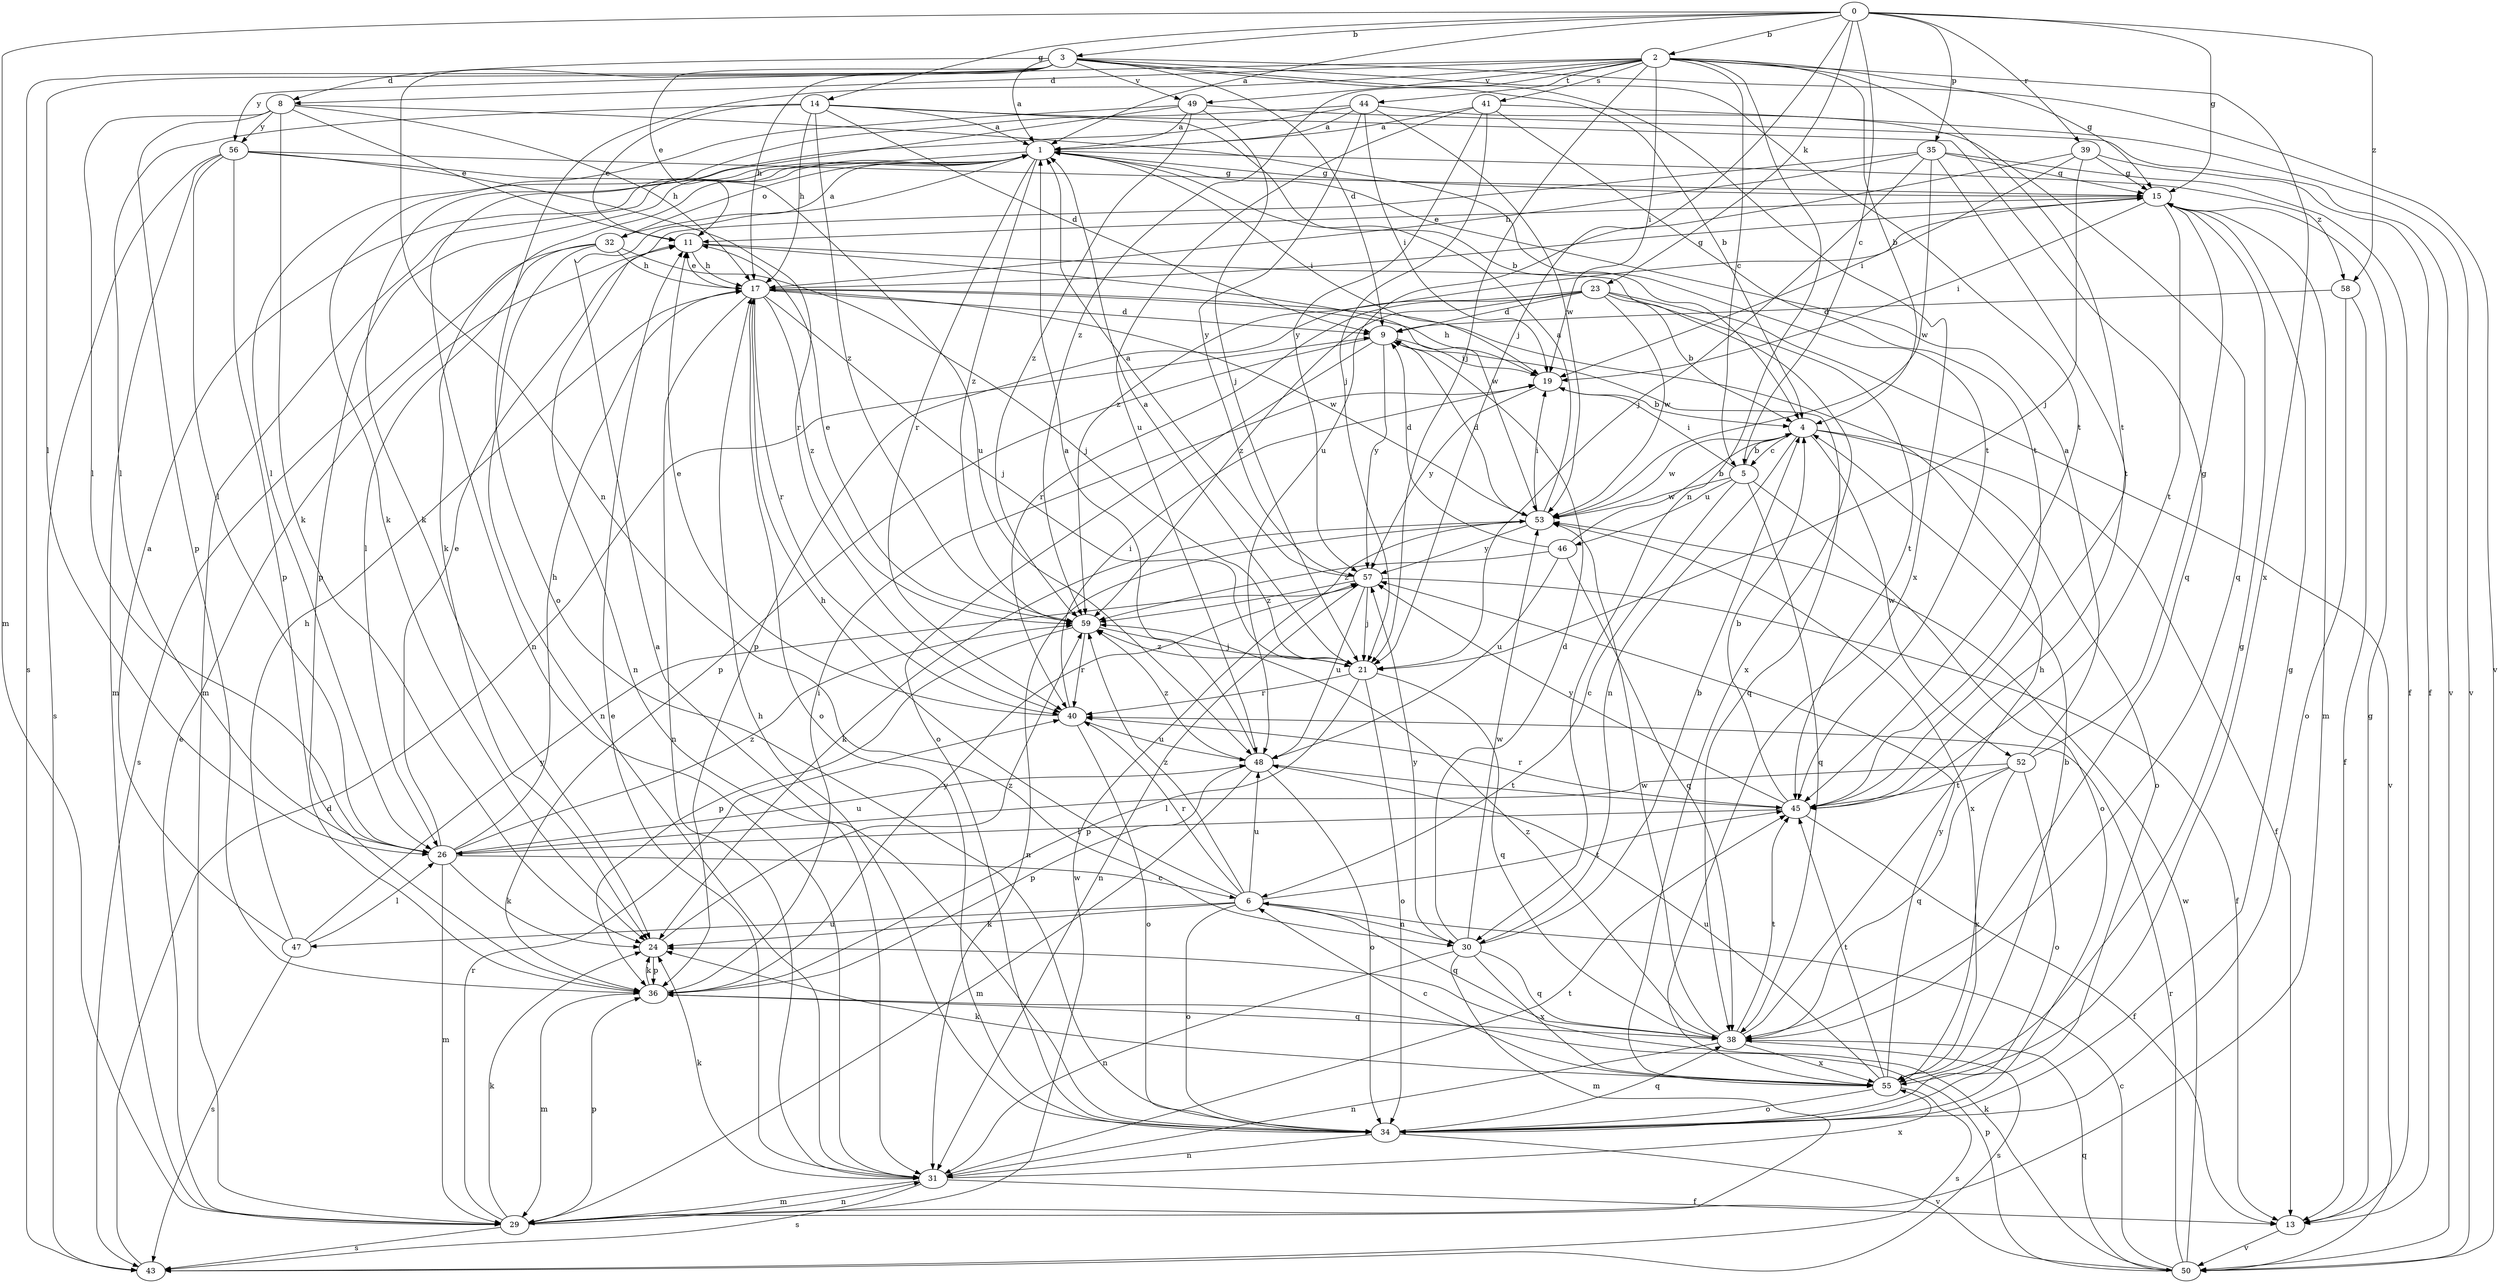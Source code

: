 strict digraph  {
0;
1;
2;
3;
4;
5;
6;
8;
9;
11;
13;
14;
15;
17;
19;
21;
23;
24;
26;
29;
30;
31;
32;
34;
35;
36;
38;
39;
40;
41;
43;
44;
45;
46;
47;
48;
49;
50;
52;
53;
55;
56;
57;
58;
59;
0 -> 1  [label=a];
0 -> 2  [label=b];
0 -> 3  [label=b];
0 -> 5  [label=c];
0 -> 14  [label=g];
0 -> 15  [label=g];
0 -> 21  [label=j];
0 -> 23  [label=k];
0 -> 29  [label=m];
0 -> 35  [label=p];
0 -> 39  [label=r];
0 -> 58  [label=z];
1 -> 15  [label=g];
1 -> 19  [label=i];
1 -> 24  [label=k];
1 -> 29  [label=m];
1 -> 32  [label=o];
1 -> 36  [label=p];
1 -> 40  [label=r];
1 -> 58  [label=z];
1 -> 59  [label=z];
2 -> 4  [label=b];
2 -> 5  [label=c];
2 -> 8  [label=d];
2 -> 15  [label=g];
2 -> 19  [label=i];
2 -> 21  [label=j];
2 -> 30  [label=n];
2 -> 34  [label=o];
2 -> 41  [label=s];
2 -> 44  [label=t];
2 -> 45  [label=t];
2 -> 49  [label=v];
2 -> 55  [label=x];
2 -> 56  [label=y];
2 -> 59  [label=z];
3 -> 1  [label=a];
3 -> 4  [label=b];
3 -> 8  [label=d];
3 -> 9  [label=d];
3 -> 11  [label=e];
3 -> 17  [label=h];
3 -> 26  [label=l];
3 -> 30  [label=n];
3 -> 43  [label=s];
3 -> 45  [label=t];
3 -> 49  [label=v];
3 -> 50  [label=v];
3 -> 55  [label=x];
4 -> 5  [label=c];
4 -> 13  [label=f];
4 -> 30  [label=n];
4 -> 34  [label=o];
4 -> 52  [label=w];
4 -> 53  [label=w];
5 -> 4  [label=b];
5 -> 6  [label=c];
5 -> 19  [label=i];
5 -> 34  [label=o];
5 -> 38  [label=q];
5 -> 46  [label=u];
5 -> 53  [label=w];
6 -> 17  [label=h];
6 -> 24  [label=k];
6 -> 30  [label=n];
6 -> 34  [label=o];
6 -> 38  [label=q];
6 -> 40  [label=r];
6 -> 45  [label=t];
6 -> 47  [label=u];
6 -> 48  [label=u];
6 -> 59  [label=z];
8 -> 11  [label=e];
8 -> 17  [label=h];
8 -> 24  [label=k];
8 -> 26  [label=l];
8 -> 36  [label=p];
8 -> 45  [label=t];
8 -> 56  [label=y];
9 -> 19  [label=i];
9 -> 34  [label=o];
9 -> 36  [label=p];
9 -> 38  [label=q];
9 -> 57  [label=y];
11 -> 17  [label=h];
11 -> 53  [label=w];
11 -> 55  [label=x];
13 -> 15  [label=g];
13 -> 50  [label=v];
14 -> 1  [label=a];
14 -> 4  [label=b];
14 -> 9  [label=d];
14 -> 11  [label=e];
14 -> 17  [label=h];
14 -> 26  [label=l];
14 -> 38  [label=q];
14 -> 59  [label=z];
15 -> 11  [label=e];
15 -> 19  [label=i];
15 -> 29  [label=m];
15 -> 45  [label=t];
15 -> 59  [label=z];
17 -> 9  [label=d];
17 -> 11  [label=e];
17 -> 15  [label=g];
17 -> 21  [label=j];
17 -> 31  [label=n];
17 -> 34  [label=o];
17 -> 40  [label=r];
17 -> 53  [label=w];
17 -> 59  [label=z];
19 -> 4  [label=b];
19 -> 17  [label=h];
19 -> 57  [label=y];
21 -> 1  [label=a];
21 -> 34  [label=o];
21 -> 36  [label=p];
21 -> 38  [label=q];
21 -> 40  [label=r];
21 -> 59  [label=z];
23 -> 4  [label=b];
23 -> 9  [label=d];
23 -> 36  [label=p];
23 -> 40  [label=r];
23 -> 45  [label=t];
23 -> 50  [label=v];
23 -> 53  [label=w];
23 -> 59  [label=z];
24 -> 36  [label=p];
24 -> 59  [label=z];
26 -> 6  [label=c];
26 -> 11  [label=e];
26 -> 17  [label=h];
26 -> 24  [label=k];
26 -> 29  [label=m];
26 -> 48  [label=u];
26 -> 59  [label=z];
29 -> 11  [label=e];
29 -> 24  [label=k];
29 -> 31  [label=n];
29 -> 36  [label=p];
29 -> 40  [label=r];
29 -> 43  [label=s];
29 -> 53  [label=w];
30 -> 4  [label=b];
30 -> 9  [label=d];
30 -> 29  [label=m];
30 -> 31  [label=n];
30 -> 38  [label=q];
30 -> 53  [label=w];
30 -> 55  [label=x];
30 -> 57  [label=y];
31 -> 11  [label=e];
31 -> 13  [label=f];
31 -> 24  [label=k];
31 -> 29  [label=m];
31 -> 43  [label=s];
31 -> 45  [label=t];
31 -> 55  [label=x];
32 -> 1  [label=a];
32 -> 17  [label=h];
32 -> 21  [label=j];
32 -> 26  [label=l];
32 -> 31  [label=n];
32 -> 43  [label=s];
34 -> 1  [label=a];
34 -> 15  [label=g];
34 -> 17  [label=h];
34 -> 31  [label=n];
34 -> 38  [label=q];
34 -> 50  [label=v];
35 -> 13  [label=f];
35 -> 15  [label=g];
35 -> 17  [label=h];
35 -> 21  [label=j];
35 -> 31  [label=n];
35 -> 45  [label=t];
35 -> 53  [label=w];
36 -> 19  [label=i];
36 -> 24  [label=k];
36 -> 29  [label=m];
36 -> 38  [label=q];
36 -> 57  [label=y];
38 -> 17  [label=h];
38 -> 31  [label=n];
38 -> 43  [label=s];
38 -> 45  [label=t];
38 -> 53  [label=w];
38 -> 55  [label=x];
38 -> 59  [label=z];
39 -> 13  [label=f];
39 -> 15  [label=g];
39 -> 19  [label=i];
39 -> 21  [label=j];
39 -> 48  [label=u];
40 -> 11  [label=e];
40 -> 19  [label=i];
40 -> 34  [label=o];
40 -> 48  [label=u];
41 -> 1  [label=a];
41 -> 21  [label=j];
41 -> 45  [label=t];
41 -> 48  [label=u];
41 -> 50  [label=v];
41 -> 57  [label=y];
43 -> 9  [label=d];
44 -> 1  [label=a];
44 -> 19  [label=i];
44 -> 24  [label=k];
44 -> 26  [label=l];
44 -> 38  [label=q];
44 -> 53  [label=w];
44 -> 57  [label=y];
45 -> 4  [label=b];
45 -> 13  [label=f];
45 -> 26  [label=l];
45 -> 40  [label=r];
45 -> 57  [label=y];
46 -> 4  [label=b];
46 -> 9  [label=d];
46 -> 38  [label=q];
46 -> 48  [label=u];
46 -> 59  [label=z];
47 -> 1  [label=a];
47 -> 17  [label=h];
47 -> 26  [label=l];
47 -> 43  [label=s];
47 -> 57  [label=y];
48 -> 1  [label=a];
48 -> 29  [label=m];
48 -> 34  [label=o];
48 -> 36  [label=p];
48 -> 45  [label=t];
48 -> 59  [label=z];
49 -> 1  [label=a];
49 -> 21  [label=j];
49 -> 24  [label=k];
49 -> 31  [label=n];
49 -> 50  [label=v];
49 -> 59  [label=z];
50 -> 6  [label=c];
50 -> 24  [label=k];
50 -> 36  [label=p];
50 -> 38  [label=q];
50 -> 40  [label=r];
50 -> 53  [label=w];
52 -> 1  [label=a];
52 -> 15  [label=g];
52 -> 26  [label=l];
52 -> 34  [label=o];
52 -> 38  [label=q];
52 -> 45  [label=t];
52 -> 55  [label=x];
53 -> 1  [label=a];
53 -> 9  [label=d];
53 -> 19  [label=i];
53 -> 24  [label=k];
53 -> 31  [label=n];
53 -> 55  [label=x];
53 -> 57  [label=y];
55 -> 4  [label=b];
55 -> 6  [label=c];
55 -> 15  [label=g];
55 -> 24  [label=k];
55 -> 34  [label=o];
55 -> 43  [label=s];
55 -> 45  [label=t];
55 -> 48  [label=u];
55 -> 57  [label=y];
56 -> 15  [label=g];
56 -> 26  [label=l];
56 -> 29  [label=m];
56 -> 36  [label=p];
56 -> 40  [label=r];
56 -> 43  [label=s];
56 -> 48  [label=u];
57 -> 1  [label=a];
57 -> 13  [label=f];
57 -> 21  [label=j];
57 -> 31  [label=n];
57 -> 48  [label=u];
57 -> 59  [label=z];
58 -> 9  [label=d];
58 -> 13  [label=f];
58 -> 34  [label=o];
59 -> 11  [label=e];
59 -> 21  [label=j];
59 -> 36  [label=p];
59 -> 40  [label=r];
}
